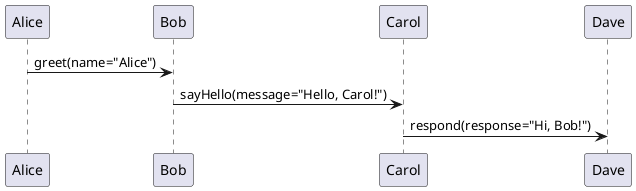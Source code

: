 @startuml
Alice -> Bob: greet(name="Alice")
Bob -> Carol: sayHello(message="Hello, Carol!")
Carol -> Dave: respond(response="Hi, Bob!")
@enduml